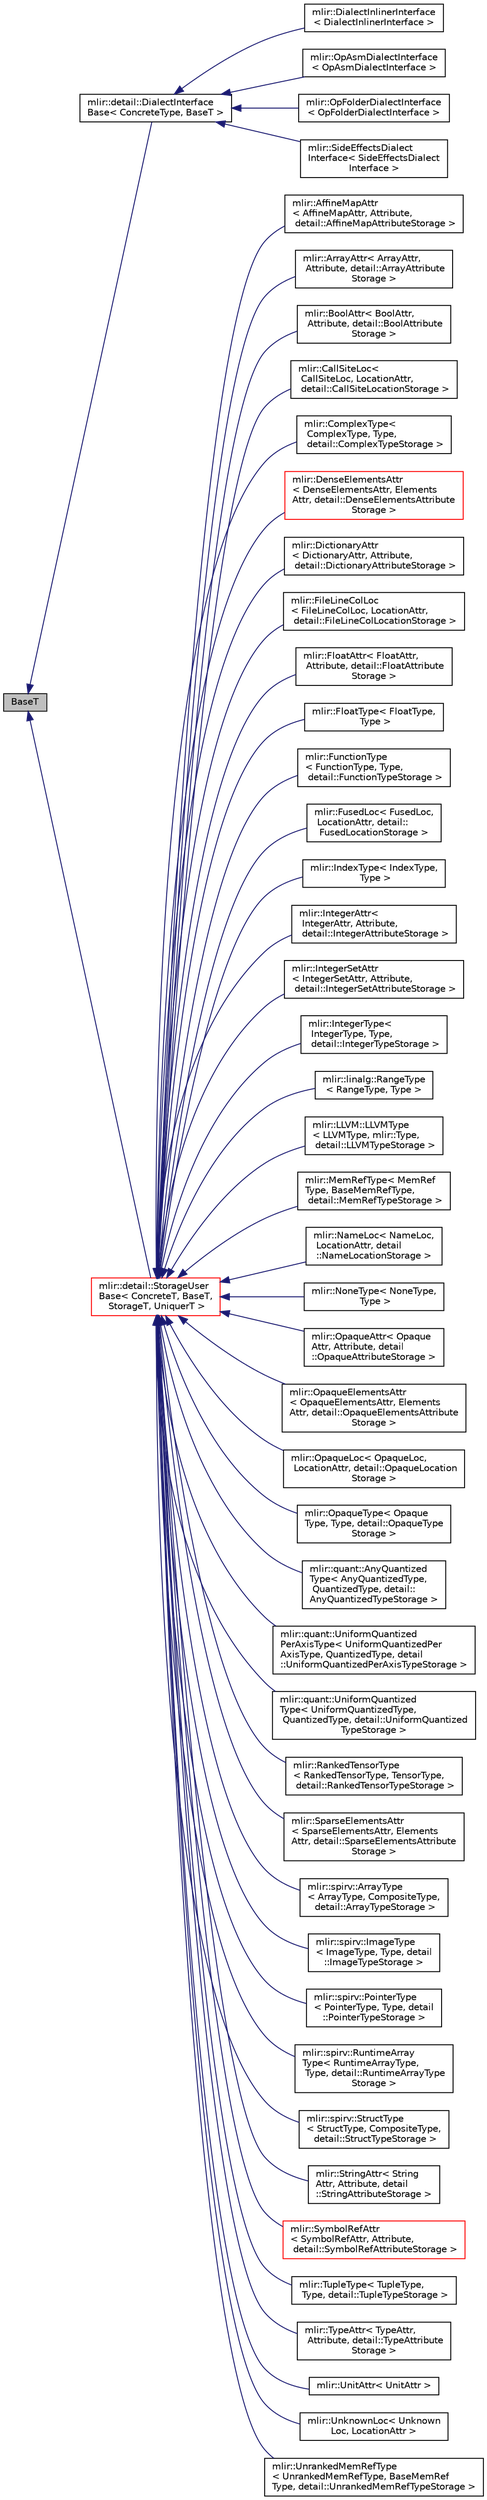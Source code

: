 digraph "BaseT"
{
  bgcolor="transparent";
  edge [fontname="Helvetica",fontsize="10",labelfontname="Helvetica",labelfontsize="10"];
  node [fontname="Helvetica",fontsize="10",shape=record];
  rankdir="LR";
  Node0 [label="BaseT",height=0.2,width=0.4,color="black", fillcolor="grey75", style="filled", fontcolor="black"];
  Node0 -> Node1 [dir="back",color="midnightblue",fontsize="10",style="solid",fontname="Helvetica"];
  Node1 [label="mlir::detail::DialectInterface\lBase\< ConcreteType, BaseT \>",height=0.2,width=0.4,color="black",URL="$classmlir_1_1detail_1_1DialectInterfaceBase.html",tooltip="The base class used for all derived interface types. "];
  Node1 -> Node2 [dir="back",color="midnightblue",fontsize="10",style="solid",fontname="Helvetica"];
  Node2 [label="mlir::DialectInlinerInterface\l\< DialectInlinerInterface \>",height=0.2,width=0.4,color="black",URL="$classmlir_1_1DialectInlinerInterface.html",tooltip="This is the interface that must be implemented by the dialects of operations to be inlined..."];
  Node1 -> Node3 [dir="back",color="midnightblue",fontsize="10",style="solid",fontname="Helvetica"];
  Node3 [label="mlir::OpAsmDialectInterface\l\< OpAsmDialectInterface \>",height=0.2,width=0.4,color="black",URL="$classmlir_1_1OpAsmDialectInterface.html"];
  Node1 -> Node4 [dir="back",color="midnightblue",fontsize="10",style="solid",fontname="Helvetica"];
  Node4 [label="mlir::OpFolderDialectInterface\l\< OpFolderDialectInterface \>",height=0.2,width=0.4,color="black",URL="$classmlir_1_1OpFolderDialectInterface.html",tooltip="This class defines a dialect interface used to assist the operation folder. "];
  Node1 -> Node5 [dir="back",color="midnightblue",fontsize="10",style="solid",fontname="Helvetica"];
  Node5 [label="mlir::SideEffectsDialect\lInterface\< SideEffectsDialect\lInterface \>",height=0.2,width=0.4,color="black",URL="$classmlir_1_1SideEffectsDialectInterface.html",tooltip="Specifies an interface for basic side-effect modelling that is used by the loop-invariant code motion..."];
  Node0 -> Node6 [dir="back",color="midnightblue",fontsize="10",style="solid",fontname="Helvetica"];
  Node6 [label="mlir::detail::StorageUser\lBase\< ConcreteT, BaseT,\l StorageT, UniquerT \>",height=0.2,width=0.4,color="red",URL="$classmlir_1_1detail_1_1StorageUserBase.html",tooltip="Utility class for implementing users of storage classes uniqued by a StorageUniquer. "];
  Node6 -> Node7 [dir="back",color="midnightblue",fontsize="10",style="solid",fontname="Helvetica"];
  Node7 [label="mlir::AffineMapAttr\l\< AffineMapAttr, Attribute,\l detail::AffineMapAttributeStorage \>",height=0.2,width=0.4,color="black",URL="$classmlir_1_1AffineMapAttr.html"];
  Node6 -> Node8 [dir="back",color="midnightblue",fontsize="10",style="solid",fontname="Helvetica"];
  Node8 [label="mlir::ArrayAttr\< ArrayAttr,\l Attribute, detail::ArrayAttribute\lStorage \>",height=0.2,width=0.4,color="black",URL="$classmlir_1_1ArrayAttr.html",tooltip="Array attributes are lists of other attributes. "];
  Node6 -> Node9 [dir="back",color="midnightblue",fontsize="10",style="solid",fontname="Helvetica"];
  Node9 [label="mlir::BoolAttr\< BoolAttr,\l Attribute, detail::BoolAttribute\lStorage \>",height=0.2,width=0.4,color="black",URL="$classmlir_1_1BoolAttr.html"];
  Node6 -> Node10 [dir="back",color="midnightblue",fontsize="10",style="solid",fontname="Helvetica"];
  Node10 [label="mlir::CallSiteLoc\<\l CallSiteLoc, LocationAttr,\l detail::CallSiteLocationStorage \>",height=0.2,width=0.4,color="black",URL="$classmlir_1_1CallSiteLoc.html",tooltip="Represents a location as call site. "];
  Node6 -> Node11 [dir="back",color="midnightblue",fontsize="10",style="solid",fontname="Helvetica"];
  Node11 [label="mlir::ComplexType\<\l ComplexType, Type,\l detail::ComplexTypeStorage \>",height=0.2,width=0.4,color="black",URL="$classmlir_1_1ComplexType.html",tooltip="The &#39;complex&#39; type represents a complex number with a parameterized element type, which is composed o..."];
  Node6 -> Node12 [dir="back",color="midnightblue",fontsize="10",style="solid",fontname="Helvetica"];
  Node12 [label="mlir::DenseElementsAttr\l\< DenseElementsAttr, Elements\lAttr, detail::DenseElementsAttribute\lStorage \>",height=0.2,width=0.4,color="red",URL="$classmlir_1_1DenseElementsAttr.html",tooltip="An attribute that represents a reference to a dense vector or tensor object. "];
  Node6 -> Node16 [dir="back",color="midnightblue",fontsize="10",style="solid",fontname="Helvetica"];
  Node16 [label="mlir::DictionaryAttr\l\< DictionaryAttr, Attribute,\l detail::DictionaryAttributeStorage \>",height=0.2,width=0.4,color="black",URL="$classmlir_1_1DictionaryAttr.html",tooltip="Dictionary attribute is an attribute that represents a sorted collection of named attribute values..."];
  Node6 -> Node17 [dir="back",color="midnightblue",fontsize="10",style="solid",fontname="Helvetica"];
  Node17 [label="mlir::FileLineColLoc\l\< FileLineColLoc, LocationAttr,\l detail::FileLineColLocationStorage \>",height=0.2,width=0.4,color="black",URL="$classmlir_1_1FileLineColLoc.html",tooltip="Represents a location derived from a file/line/column location. "];
  Node6 -> Node18 [dir="back",color="midnightblue",fontsize="10",style="solid",fontname="Helvetica"];
  Node18 [label="mlir::FloatAttr\< FloatAttr,\l Attribute, detail::FloatAttribute\lStorage \>",height=0.2,width=0.4,color="black",URL="$classmlir_1_1FloatAttr.html"];
  Node6 -> Node19 [dir="back",color="midnightblue",fontsize="10",style="solid",fontname="Helvetica"];
  Node19 [label="mlir::FloatType\< FloatType,\l Type \>",height=0.2,width=0.4,color="black",URL="$classmlir_1_1FloatType.html"];
  Node6 -> Node20 [dir="back",color="midnightblue",fontsize="10",style="solid",fontname="Helvetica"];
  Node20 [label="mlir::FunctionType\l\< FunctionType, Type,\l detail::FunctionTypeStorage \>",height=0.2,width=0.4,color="black",URL="$classmlir_1_1FunctionType.html",tooltip="Function types map from a list of inputs to a list of results. "];
  Node6 -> Node21 [dir="back",color="midnightblue",fontsize="10",style="solid",fontname="Helvetica"];
  Node21 [label="mlir::FusedLoc\< FusedLoc,\l LocationAttr, detail::\lFusedLocationStorage \>",height=0.2,width=0.4,color="black",URL="$classmlir_1_1FusedLoc.html",tooltip="Represents a value composed of multiple source constructs, with an optional metadata attribute..."];
  Node6 -> Node22 [dir="back",color="midnightblue",fontsize="10",style="solid",fontname="Helvetica"];
  Node22 [label="mlir::IndexType\< IndexType,\l Type \>",height=0.2,width=0.4,color="black",URL="$classmlir_1_1IndexType.html",tooltip="Index is a special integer-like type with unknown platform-dependent bit width. "];
  Node6 -> Node23 [dir="back",color="midnightblue",fontsize="10",style="solid",fontname="Helvetica"];
  Node23 [label="mlir::IntegerAttr\<\l IntegerAttr, Attribute,\l detail::IntegerAttributeStorage \>",height=0.2,width=0.4,color="black",URL="$classmlir_1_1IntegerAttr.html"];
  Node6 -> Node24 [dir="back",color="midnightblue",fontsize="10",style="solid",fontname="Helvetica"];
  Node24 [label="mlir::IntegerSetAttr\l\< IntegerSetAttr, Attribute,\l detail::IntegerSetAttributeStorage \>",height=0.2,width=0.4,color="black",URL="$classmlir_1_1IntegerSetAttr.html"];
  Node6 -> Node25 [dir="back",color="midnightblue",fontsize="10",style="solid",fontname="Helvetica"];
  Node25 [label="mlir::IntegerType\<\l IntegerType, Type,\l detail::IntegerTypeStorage \>",height=0.2,width=0.4,color="black",URL="$classmlir_1_1IntegerType.html",tooltip="Integer types can have arbitrary bitwidth up to a large fixed limit. "];
  Node6 -> Node26 [dir="back",color="midnightblue",fontsize="10",style="solid",fontname="Helvetica"];
  Node26 [label="mlir::linalg::RangeType\l\< RangeType, Type \>",height=0.2,width=0.4,color="black",URL="$classmlir_1_1linalg_1_1RangeType.html",tooltip="A RangeType represents a minimal range abstraction (min, max, step). "];
  Node6 -> Node27 [dir="back",color="midnightblue",fontsize="10",style="solid",fontname="Helvetica"];
  Node27 [label="mlir::LLVM::LLVMType\l\< LLVMType, mlir::Type,\l detail::LLVMTypeStorage \>",height=0.2,width=0.4,color="black",URL="$classmlir_1_1LLVM_1_1LLVMType.html"];
  Node6 -> Node28 [dir="back",color="midnightblue",fontsize="10",style="solid",fontname="Helvetica"];
  Node28 [label="mlir::MemRefType\< MemRef\lType, BaseMemRefType,\l detail::MemRefTypeStorage \>",height=0.2,width=0.4,color="black",URL="$classmlir_1_1MemRefType.html",tooltip="MemRef types represent a region of memory that have a shape with a fixed number of dimensions..."];
  Node6 -> Node29 [dir="back",color="midnightblue",fontsize="10",style="solid",fontname="Helvetica"];
  Node29 [label="mlir::NameLoc\< NameLoc,\l LocationAttr, detail\l::NameLocationStorage \>",height=0.2,width=0.4,color="black",URL="$classmlir_1_1NameLoc.html",tooltip="Represents an identity name attached to a child location. "];
  Node6 -> Node30 [dir="back",color="midnightblue",fontsize="10",style="solid",fontname="Helvetica"];
  Node30 [label="mlir::NoneType\< NoneType,\l Type \>",height=0.2,width=0.4,color="black",URL="$classmlir_1_1NoneType.html",tooltip="NoneType is a unit type, i.e. "];
  Node6 -> Node31 [dir="back",color="midnightblue",fontsize="10",style="solid",fontname="Helvetica"];
  Node31 [label="mlir::OpaqueAttr\< Opaque\lAttr, Attribute, detail\l::OpaqueAttributeStorage \>",height=0.2,width=0.4,color="black",URL="$classmlir_1_1OpaqueAttr.html",tooltip="Opaque attributes represent attributes of non-registered dialects. "];
  Node6 -> Node32 [dir="back",color="midnightblue",fontsize="10",style="solid",fontname="Helvetica"];
  Node32 [label="mlir::OpaqueElementsAttr\l\< OpaqueElementsAttr, Elements\lAttr, detail::OpaqueElementsAttribute\lStorage \>",height=0.2,width=0.4,color="black",URL="$classmlir_1_1OpaqueElementsAttr.html",tooltip="An opaque attribute that represents a reference to a vector or tensor constant with opaque content..."];
  Node6 -> Node33 [dir="back",color="midnightblue",fontsize="10",style="solid",fontname="Helvetica"];
  Node33 [label="mlir::OpaqueLoc\< OpaqueLoc,\l LocationAttr, detail::OpaqueLocation\lStorage \>",height=0.2,width=0.4,color="black",URL="$classmlir_1_1OpaqueLoc.html",tooltip="Represents a location that is external to MLIR. "];
  Node6 -> Node34 [dir="back",color="midnightblue",fontsize="10",style="solid",fontname="Helvetica"];
  Node34 [label="mlir::OpaqueType\< Opaque\lType, Type, detail::OpaqueType\lStorage \>",height=0.2,width=0.4,color="black",URL="$classmlir_1_1OpaqueType.html",tooltip="Opaque types represent types of non-registered dialects. "];
  Node6 -> Node35 [dir="back",color="midnightblue",fontsize="10",style="solid",fontname="Helvetica"];
  Node35 [label="mlir::quant::AnyQuantized\lType\< AnyQuantizedType,\l QuantizedType, detail::\lAnyQuantizedTypeStorage \>",height=0.2,width=0.4,color="black",URL="$classmlir_1_1quant_1_1AnyQuantizedType.html",tooltip="A quantized type that maps storage to/from expressed types in an unspecified way. ..."];
  Node6 -> Node36 [dir="back",color="midnightblue",fontsize="10",style="solid",fontname="Helvetica"];
  Node36 [label="mlir::quant::UniformQuantized\lPerAxisType\< UniformQuantizedPer\lAxisType, QuantizedType, detail\l::UniformQuantizedPerAxisTypeStorage \>",height=0.2,width=0.4,color="black",URL="$classmlir_1_1quant_1_1UniformQuantizedPerAxisType.html",tooltip="Represents per-axis (also known as per-channel quantization). "];
  Node6 -> Node37 [dir="back",color="midnightblue",fontsize="10",style="solid",fontname="Helvetica"];
  Node37 [label="mlir::quant::UniformQuantized\lType\< UniformQuantizedType,\l QuantizedType, detail::UniformQuantized\lTypeStorage \>",height=0.2,width=0.4,color="black",URL="$classmlir_1_1quant_1_1UniformQuantizedType.html",tooltip="Represents a family of uniform, quantized types. "];
  Node6 -> Node38 [dir="back",color="midnightblue",fontsize="10",style="solid",fontname="Helvetica"];
  Node38 [label="mlir::RankedTensorType\l\< RankedTensorType, TensorType,\l detail::RankedTensorTypeStorage \>",height=0.2,width=0.4,color="black",URL="$classmlir_1_1RankedTensorType.html",tooltip="Ranked tensor types represent multi-dimensional arrays that have a shape with a fixed number of dimen..."];
  Node6 -> Node39 [dir="back",color="midnightblue",fontsize="10",style="solid",fontname="Helvetica"];
  Node39 [label="mlir::SparseElementsAttr\l\< SparseElementsAttr, Elements\lAttr, detail::SparseElementsAttribute\lStorage \>",height=0.2,width=0.4,color="black",URL="$classmlir_1_1SparseElementsAttr.html",tooltip="An attribute that represents a reference to a sparse vector or tensor object. "];
  Node6 -> Node40 [dir="back",color="midnightblue",fontsize="10",style="solid",fontname="Helvetica"];
  Node40 [label="mlir::spirv::ArrayType\l\< ArrayType, CompositeType,\l detail::ArrayTypeStorage \>",height=0.2,width=0.4,color="black",URL="$classmlir_1_1spirv_1_1ArrayType.html"];
  Node6 -> Node41 [dir="back",color="midnightblue",fontsize="10",style="solid",fontname="Helvetica"];
  Node41 [label="mlir::spirv::ImageType\l\< ImageType, Type, detail\l::ImageTypeStorage \>",height=0.2,width=0.4,color="black",URL="$classmlir_1_1spirv_1_1ImageType.html"];
  Node6 -> Node42 [dir="back",color="midnightblue",fontsize="10",style="solid",fontname="Helvetica"];
  Node42 [label="mlir::spirv::PointerType\l\< PointerType, Type, detail\l::PointerTypeStorage \>",height=0.2,width=0.4,color="black",URL="$classmlir_1_1spirv_1_1PointerType.html"];
  Node6 -> Node43 [dir="back",color="midnightblue",fontsize="10",style="solid",fontname="Helvetica"];
  Node43 [label="mlir::spirv::RuntimeArray\lType\< RuntimeArrayType,\l Type, detail::RuntimeArrayType\lStorage \>",height=0.2,width=0.4,color="black",URL="$classmlir_1_1spirv_1_1RuntimeArrayType.html"];
  Node6 -> Node44 [dir="back",color="midnightblue",fontsize="10",style="solid",fontname="Helvetica"];
  Node44 [label="mlir::spirv::StructType\l\< StructType, CompositeType,\l detail::StructTypeStorage \>",height=0.2,width=0.4,color="black",URL="$classmlir_1_1spirv_1_1StructType.html"];
  Node6 -> Node45 [dir="back",color="midnightblue",fontsize="10",style="solid",fontname="Helvetica"];
  Node45 [label="mlir::StringAttr\< String\lAttr, Attribute, detail\l::StringAttributeStorage \>",height=0.2,width=0.4,color="black",URL="$classmlir_1_1StringAttr.html"];
  Node6 -> Node46 [dir="back",color="midnightblue",fontsize="10",style="solid",fontname="Helvetica"];
  Node46 [label="mlir::SymbolRefAttr\l\< SymbolRefAttr, Attribute,\l detail::SymbolRefAttributeStorage \>",height=0.2,width=0.4,color="red",URL="$classmlir_1_1SymbolRefAttr.html",tooltip="A symbol reference attribute represents a symbolic reference to another operation. "];
  Node6 -> Node48 [dir="back",color="midnightblue",fontsize="10",style="solid",fontname="Helvetica"];
  Node48 [label="mlir::TupleType\< TupleType,\l Type, detail::TupleTypeStorage \>",height=0.2,width=0.4,color="black",URL="$classmlir_1_1TupleType.html",tooltip="Tuple types represent a collection of other types. "];
  Node6 -> Node49 [dir="back",color="midnightblue",fontsize="10",style="solid",fontname="Helvetica"];
  Node49 [label="mlir::TypeAttr\< TypeAttr,\l Attribute, detail::TypeAttribute\lStorage \>",height=0.2,width=0.4,color="black",URL="$classmlir_1_1TypeAttr.html"];
  Node6 -> Node50 [dir="back",color="midnightblue",fontsize="10",style="solid",fontname="Helvetica"];
  Node50 [label="mlir::UnitAttr\< UnitAttr \>",height=0.2,width=0.4,color="black",URL="$classmlir_1_1UnitAttr.html",tooltip="Unit attributes are attributes that hold no specific value and are given meaning by their existence..."];
  Node6 -> Node51 [dir="back",color="midnightblue",fontsize="10",style="solid",fontname="Helvetica"];
  Node51 [label="mlir::UnknownLoc\< Unknown\lLoc, LocationAttr \>",height=0.2,width=0.4,color="black",URL="$classmlir_1_1UnknownLoc.html",tooltip="Represents an unknown location. "];
  Node6 -> Node52 [dir="back",color="midnightblue",fontsize="10",style="solid",fontname="Helvetica"];
  Node52 [label="mlir::UnrankedMemRefType\l\< UnrankedMemRefType, BaseMemRef\lType, detail::UnrankedMemRefTypeStorage \>",height=0.2,width=0.4,color="black",URL="$classmlir_1_1UnrankedMemRefType.html",tooltip="Unranked MemRef type represent multi-dimensional MemRefs that have an unknown rank. "];
}
